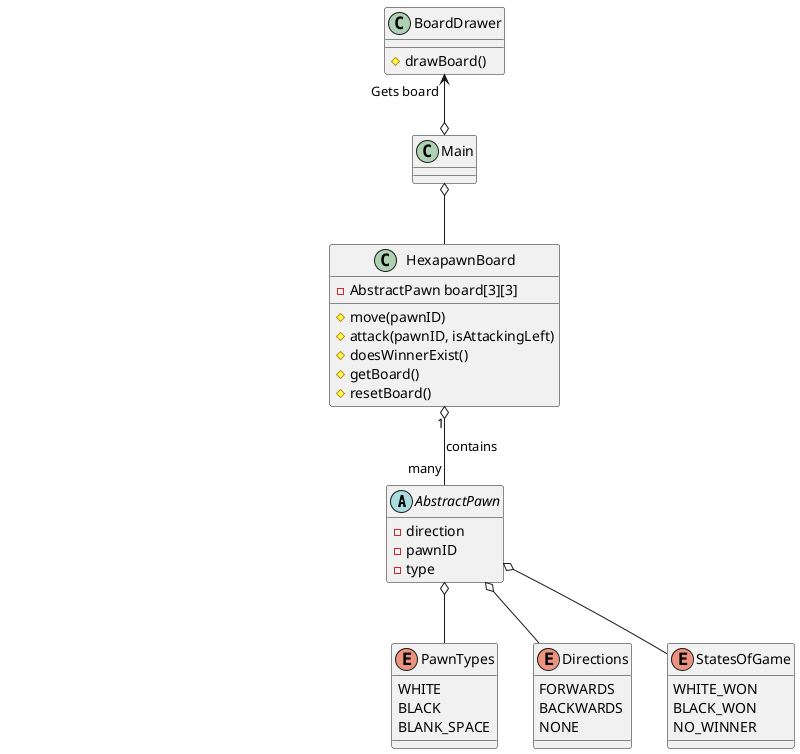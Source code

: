 @startuml
'https://plantuml.com/class-diagram


abstract class AbstractPawn{
    - direction
    - {field} pawnID
    - type
    attack(isAttackingLeft)
    move()
}

class PlayerPawn{
    direction = up
    # pawnID = 1, 2, or 3
    type = PLAYER
}

class AIPawn{
    direction = down
    # pawnID = -1, -2, or -3
    type = AI
}

class HexapawnBoard{
    - AbstractPawn board[3][3]
    # move(pawnID)
    # attack(pawnID, isAttackingLeft)
    # doesWinnerExist()
    # getBoard()
    # resetBoard()
}

class BoardDrawer{
    # drawBoard()
}

class Main{

}

enum PawnTypes{
    WHITE
    BLACK
    BLANK_SPACE
}

enum Directions{
    FORWARDS
    BACKWARDS
    NONE
}

enum StatesOfGame{
    WHITE_WON
    BLACK_WON
    NO_WINNER
}

AbstractPawn o-- PawnTypes
AbstractPawn o-- Directions
AbstractPawn o-- StatesOfGame
BoardDrawer "Gets board" <--o Main
Main o-- HexapawnBoard
HexapawnBoard "1" o-- "many" AbstractPawn : contains
AbstractPawn <|-- PlayerPawn
AbstractPawn <|-- AIPawn

hide PlayerPawn
hide AIPawn
hide AbstractPawn methods

@enduml